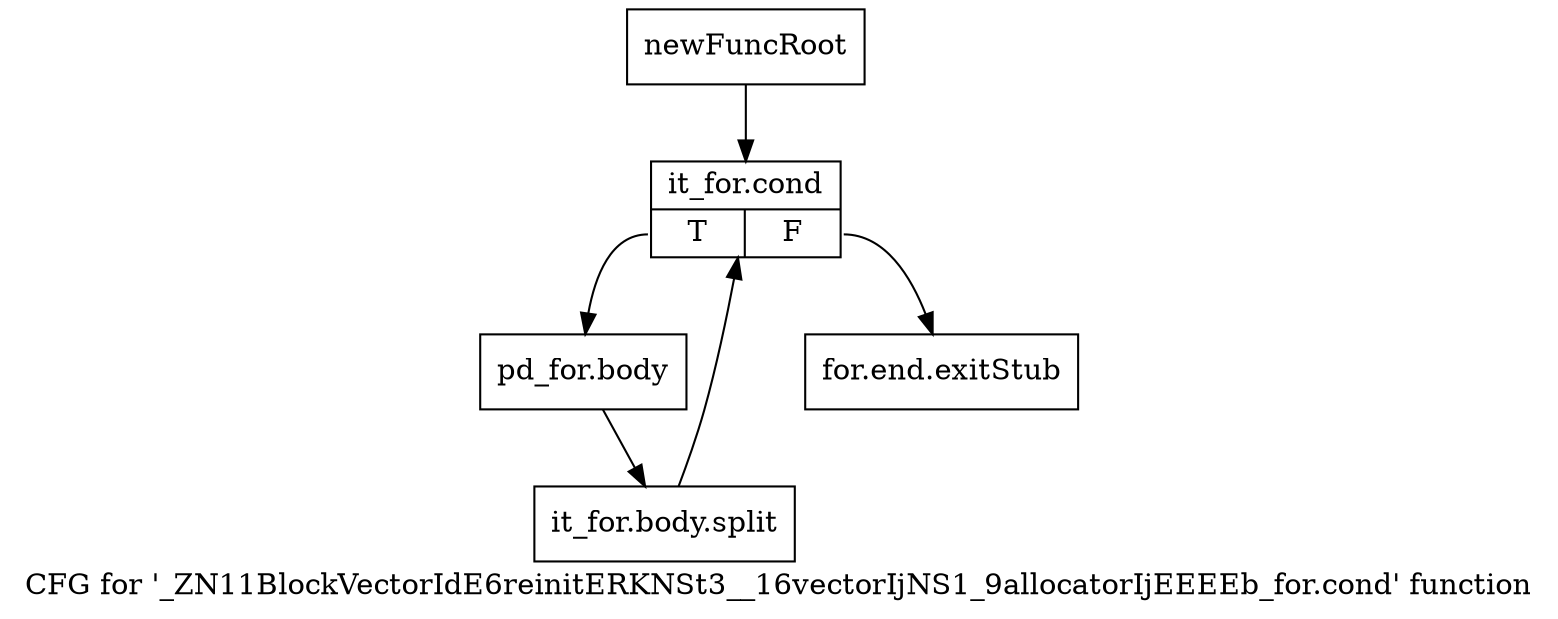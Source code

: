 digraph "CFG for '_ZN11BlockVectorIdE6reinitERKNSt3__16vectorIjNS1_9allocatorIjEEEEb_for.cond' function" {
	label="CFG for '_ZN11BlockVectorIdE6reinitERKNSt3__16vectorIjNS1_9allocatorIjEEEEb_for.cond' function";

	Node0x8b357d0 [shape=record,label="{newFuncRoot}"];
	Node0x8b357d0 -> Node0x8b35870;
	Node0x8b35820 [shape=record,label="{for.end.exitStub}"];
	Node0x8b35870 [shape=record,label="{it_for.cond|{<s0>T|<s1>F}}"];
	Node0x8b35870:s0 -> Node0x8b358c0;
	Node0x8b35870:s1 -> Node0x8b35820;
	Node0x8b358c0 [shape=record,label="{pd_for.body}"];
	Node0x8b358c0 -> Node0xb7a5530;
	Node0xb7a5530 [shape=record,label="{it_for.body.split}"];
	Node0xb7a5530 -> Node0x8b35870;
}
